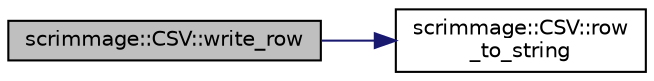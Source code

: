 digraph "scrimmage::CSV::write_row"
{
 // LATEX_PDF_SIZE
  edge [fontname="Helvetica",fontsize="10",labelfontname="Helvetica",labelfontsize="10"];
  node [fontname="Helvetica",fontsize="10",shape=record];
  rankdir="LR";
  Node1 [label="scrimmage::CSV::write_row",height=0.2,width=0.4,color="black", fillcolor="grey75", style="filled", fontcolor="black",tooltip=" "];
  Node1 -> Node2 [color="midnightblue",fontsize="10",style="solid",fontname="Helvetica"];
  Node2 [label="scrimmage::CSV::row\l_to_string",height=0.2,width=0.4,color="black", fillcolor="white", style="filled",URL="$classscrimmage_1_1CSV.html#ad8675ee772fcba677c575b313e4a6cb7",tooltip=" "];
}
